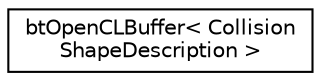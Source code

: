 digraph "Graphical Class Hierarchy"
{
  edge [fontname="Helvetica",fontsize="10",labelfontname="Helvetica",labelfontsize="10"];
  node [fontname="Helvetica",fontsize="10",shape=record];
  rankdir="LR";
  Node1 [label="btOpenCLBuffer\< Collision\lShapeDescription \>",height=0.2,width=0.4,color="black", fillcolor="white", style="filled",URL="$classbt_open_c_l_buffer.html"];
}
